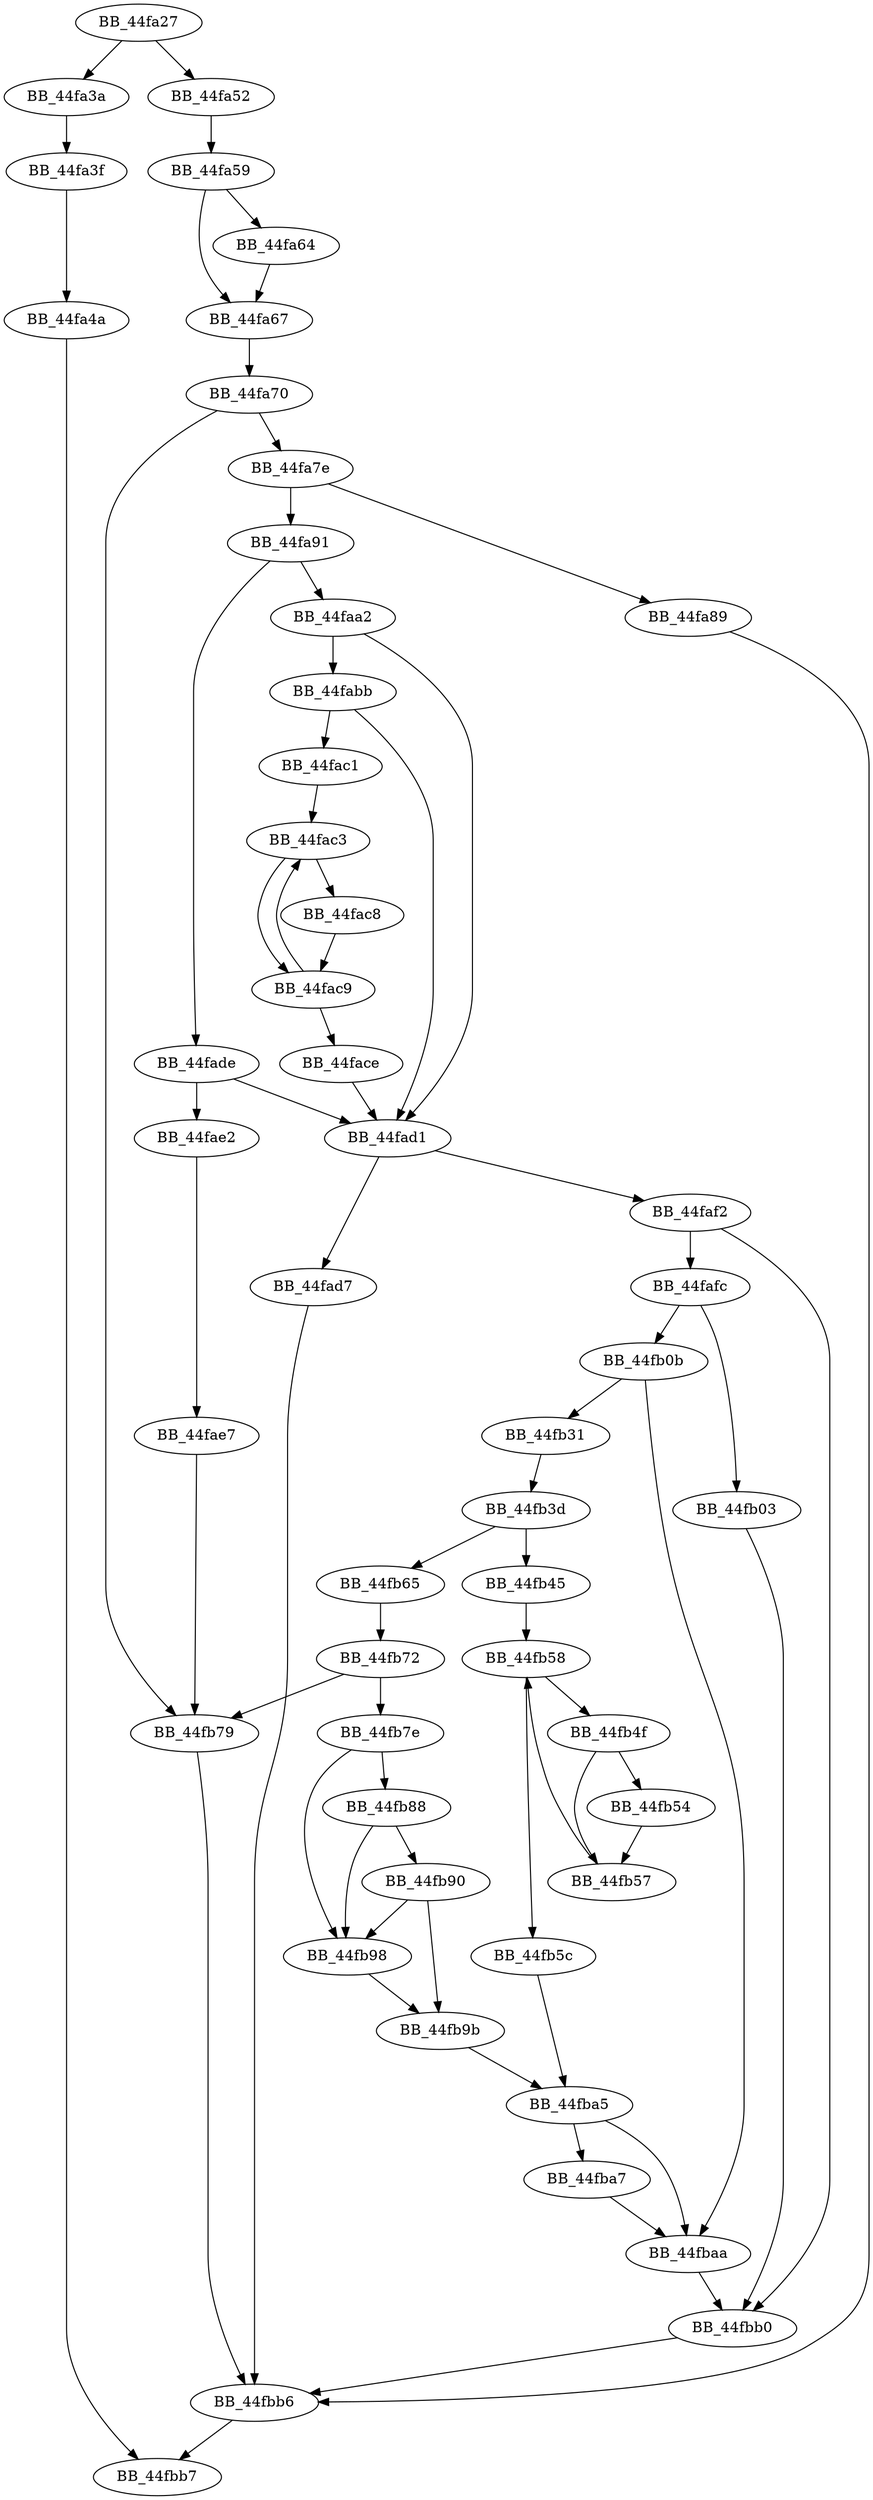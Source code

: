 DiGraph sub_44FA27{
BB_44fa27->BB_44fa3a
BB_44fa27->BB_44fa52
BB_44fa3a->BB_44fa3f
BB_44fa3f->BB_44fa4a
BB_44fa4a->BB_44fbb7
BB_44fa52->BB_44fa59
BB_44fa59->BB_44fa64
BB_44fa59->BB_44fa67
BB_44fa64->BB_44fa67
BB_44fa67->BB_44fa70
BB_44fa70->BB_44fa7e
BB_44fa70->BB_44fb79
BB_44fa7e->BB_44fa89
BB_44fa7e->BB_44fa91
BB_44fa89->BB_44fbb6
BB_44fa91->BB_44faa2
BB_44fa91->BB_44fade
BB_44faa2->BB_44fabb
BB_44faa2->BB_44fad1
BB_44fabb->BB_44fac1
BB_44fabb->BB_44fad1
BB_44fac1->BB_44fac3
BB_44fac3->BB_44fac8
BB_44fac3->BB_44fac9
BB_44fac8->BB_44fac9
BB_44fac9->BB_44fac3
BB_44fac9->BB_44face
BB_44face->BB_44fad1
BB_44fad1->BB_44fad7
BB_44fad1->BB_44faf2
BB_44fad7->BB_44fbb6
BB_44fade->BB_44fad1
BB_44fade->BB_44fae2
BB_44fae2->BB_44fae7
BB_44fae7->BB_44fb79
BB_44faf2->BB_44fafc
BB_44faf2->BB_44fbb0
BB_44fafc->BB_44fb03
BB_44fafc->BB_44fb0b
BB_44fb03->BB_44fbb0
BB_44fb0b->BB_44fb31
BB_44fb0b->BB_44fbaa
BB_44fb31->BB_44fb3d
BB_44fb3d->BB_44fb45
BB_44fb3d->BB_44fb65
BB_44fb45->BB_44fb58
BB_44fb4f->BB_44fb54
BB_44fb4f->BB_44fb57
BB_44fb54->BB_44fb57
BB_44fb57->BB_44fb58
BB_44fb58->BB_44fb4f
BB_44fb58->BB_44fb5c
BB_44fb5c->BB_44fba5
BB_44fb65->BB_44fb72
BB_44fb72->BB_44fb79
BB_44fb72->BB_44fb7e
BB_44fb79->BB_44fbb6
BB_44fb7e->BB_44fb88
BB_44fb7e->BB_44fb98
BB_44fb88->BB_44fb90
BB_44fb88->BB_44fb98
BB_44fb90->BB_44fb98
BB_44fb90->BB_44fb9b
BB_44fb98->BB_44fb9b
BB_44fb9b->BB_44fba5
BB_44fba5->BB_44fba7
BB_44fba5->BB_44fbaa
BB_44fba7->BB_44fbaa
BB_44fbaa->BB_44fbb0
BB_44fbb0->BB_44fbb6
BB_44fbb6->BB_44fbb7
}
